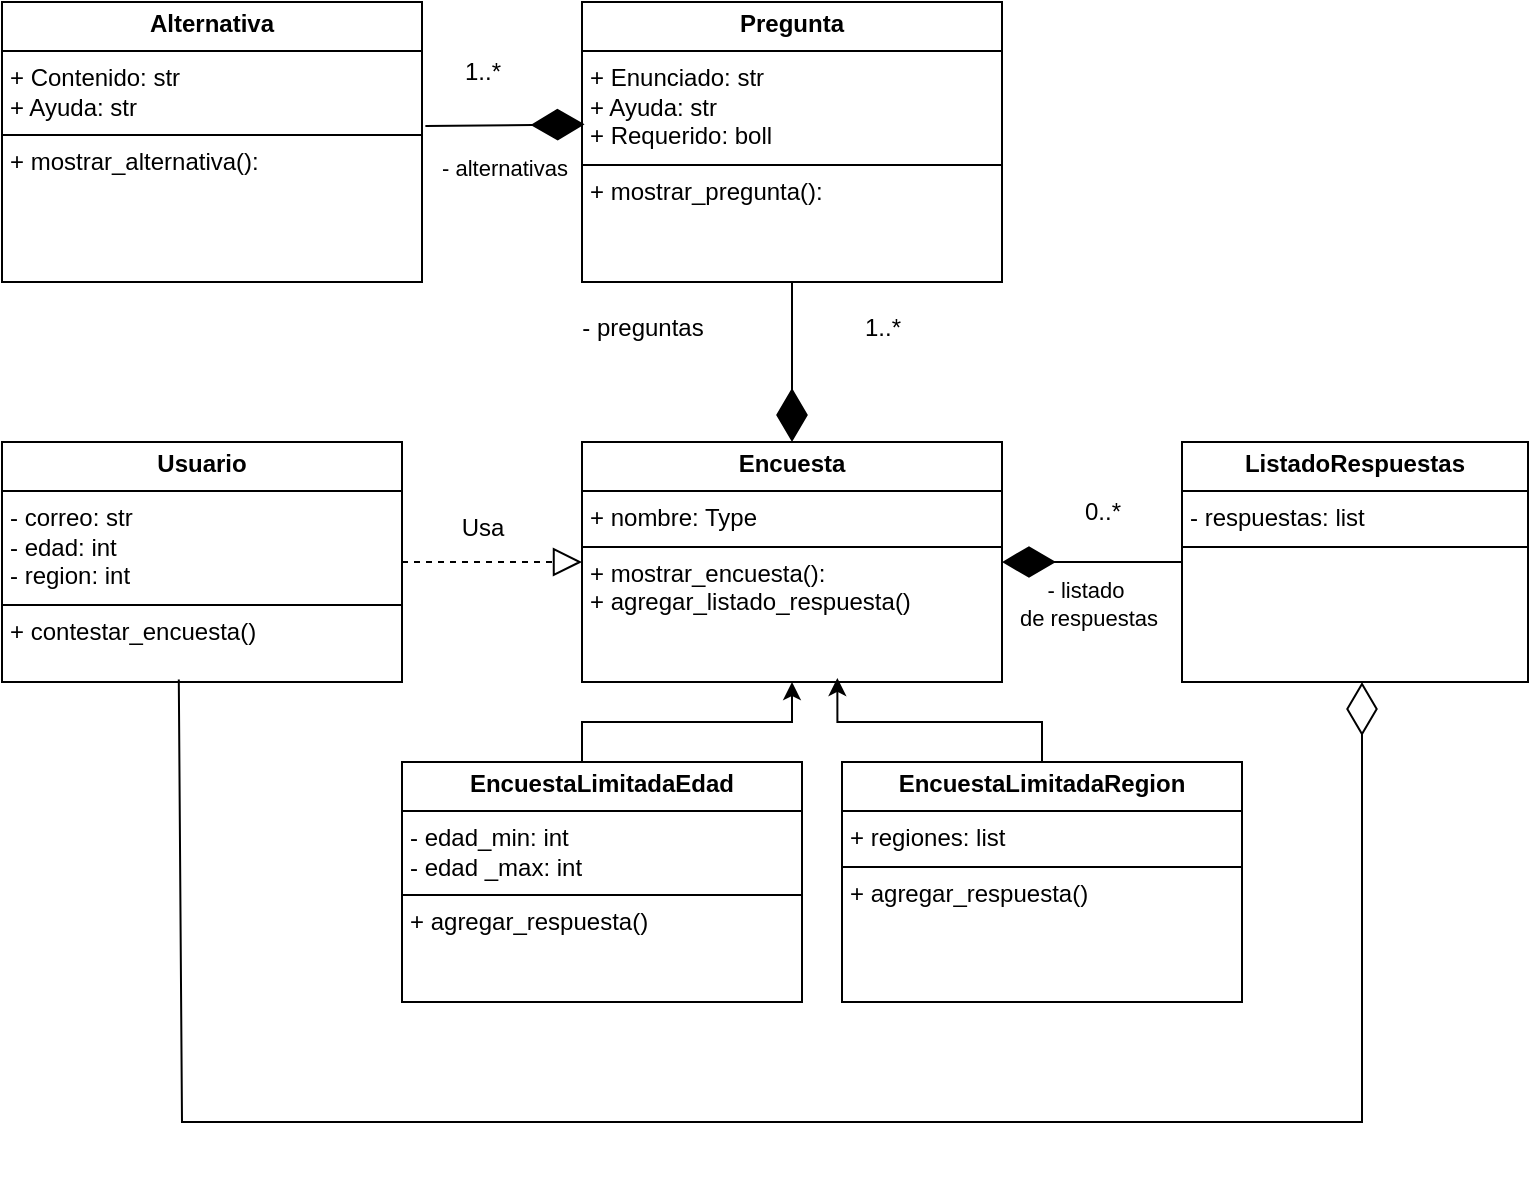<mxfile version="24.2.0" type="device">
  <diagram name="Página-1" id="4rSX7CRqO0XROj8m8WI2">
    <mxGraphModel dx="1002" dy="569" grid="1" gridSize="10" guides="1" tooltips="1" connect="1" arrows="1" fold="1" page="1" pageScale="1" pageWidth="827" pageHeight="1169" math="0" shadow="0">
      <root>
        <mxCell id="0" />
        <mxCell id="1" parent="0" />
        <mxCell id="yfBfHdjdKjLuLSBJ98rA-3" value="&lt;p style=&quot;margin:0px;margin-top:4px;text-align:center;&quot;&gt;&lt;b&gt;Alternativa&lt;/b&gt;&lt;/p&gt;&lt;hr size=&quot;1&quot; style=&quot;border-style:solid;&quot;&gt;&lt;p style=&quot;margin:0px;margin-left:4px;&quot;&gt;+ Contenido: str&lt;/p&gt;&lt;p style=&quot;margin:0px;margin-left:4px;&quot;&gt;+ Ayuda: str&lt;/p&gt;&lt;hr size=&quot;1&quot; style=&quot;border-style:solid;&quot;&gt;&lt;p style=&quot;margin:0px;margin-left:4px;&quot;&gt;+ mostrar_alternativa():&lt;/p&gt;" style="verticalAlign=top;align=left;overflow=fill;html=1;whiteSpace=wrap;" vertex="1" parent="1">
          <mxGeometry x="40" y="40" width="210" height="140" as="geometry" />
        </mxCell>
        <mxCell id="yfBfHdjdKjLuLSBJ98rA-5" value="&lt;p style=&quot;margin:0px;margin-top:4px;text-align:center;&quot;&gt;&lt;b&gt;Pregunta&lt;/b&gt;&lt;/p&gt;&lt;hr size=&quot;1&quot; style=&quot;border-style:solid;&quot;&gt;&lt;p style=&quot;margin:0px;margin-left:4px;&quot;&gt;+ Enunciado: str&lt;/p&gt;&lt;p style=&quot;margin:0px;margin-left:4px;&quot;&gt;+ Ayuda: str&lt;/p&gt;&lt;p style=&quot;margin:0px;margin-left:4px;&quot;&gt;+ Requerido: boll&lt;/p&gt;&lt;hr size=&quot;1&quot; style=&quot;border-style:solid;&quot;&gt;&lt;p style=&quot;margin:0px;margin-left:4px;&quot;&gt;+ mostrar_pregunta():&lt;/p&gt;" style="verticalAlign=top;align=left;overflow=fill;html=1;whiteSpace=wrap;" vertex="1" parent="1">
          <mxGeometry x="330" y="40" width="210" height="140" as="geometry" />
        </mxCell>
        <mxCell id="yfBfHdjdKjLuLSBJ98rA-7" value="" style="endArrow=diamondThin;endFill=1;endSize=24;html=1;rounded=0;entryX=0.006;entryY=0.437;entryDx=0;entryDy=0;entryPerimeter=0;exitX=1.008;exitY=0.443;exitDx=0;exitDy=0;exitPerimeter=0;" edge="1" parent="1" source="yfBfHdjdKjLuLSBJ98rA-3" target="yfBfHdjdKjLuLSBJ98rA-5">
          <mxGeometry width="160" relative="1" as="geometry">
            <mxPoint x="250" y="101" as="sourcePoint" />
            <mxPoint x="360" y="100" as="targetPoint" />
          </mxGeometry>
        </mxCell>
        <mxCell id="yfBfHdjdKjLuLSBJ98rA-8" value="- alternativas" style="edgeLabel;html=1;align=center;verticalAlign=middle;resizable=0;points=[];" vertex="1" connectable="0" parent="yfBfHdjdKjLuLSBJ98rA-7">
          <mxGeometry x="-0.253" relative="1" as="geometry">
            <mxPoint x="10" y="21" as="offset" />
          </mxGeometry>
        </mxCell>
        <mxCell id="yfBfHdjdKjLuLSBJ98rA-9" value="1..*" style="text;html=1;align=center;verticalAlign=middle;resizable=0;points=[];autosize=1;strokeColor=none;fillColor=none;" vertex="1" parent="1">
          <mxGeometry x="260" y="60" width="40" height="30" as="geometry" />
        </mxCell>
        <mxCell id="yfBfHdjdKjLuLSBJ98rA-10" value="&lt;p style=&quot;margin:0px;margin-top:4px;text-align:center;&quot;&gt;&lt;b&gt;Encuesta&lt;/b&gt;&lt;/p&gt;&lt;hr size=&quot;1&quot; style=&quot;border-style:solid;&quot;&gt;&lt;p style=&quot;margin:0px;margin-left:4px;&quot;&gt;+ nombre: Type&lt;/p&gt;&lt;hr size=&quot;1&quot; style=&quot;border-style:solid;&quot;&gt;&lt;p style=&quot;margin:0px;margin-left:4px;&quot;&gt;+ mostrar_encuesta():&lt;br&gt;&lt;/p&gt;&lt;p style=&quot;margin:0px;margin-left:4px;&quot;&gt;+ agregar_listado_respuesta()&lt;/p&gt;" style="verticalAlign=top;align=left;overflow=fill;html=1;whiteSpace=wrap;" vertex="1" parent="1">
          <mxGeometry x="330" y="260" width="210" height="120" as="geometry" />
        </mxCell>
        <mxCell id="yfBfHdjdKjLuLSBJ98rA-11" value="" style="endArrow=diamondThin;endFill=1;endSize=24;html=1;rounded=0;entryX=0.5;entryY=0;entryDx=0;entryDy=0;exitX=0.5;exitY=1;exitDx=0;exitDy=0;" edge="1" parent="1" source="yfBfHdjdKjLuLSBJ98rA-5" target="yfBfHdjdKjLuLSBJ98rA-10">
          <mxGeometry width="160" relative="1" as="geometry">
            <mxPoint x="458" y="180" as="sourcePoint" />
            <mxPoint x="457.6" y="260.0" as="targetPoint" />
            <Array as="points" />
          </mxGeometry>
        </mxCell>
        <mxCell id="yfBfHdjdKjLuLSBJ98rA-12" value="- preguntas" style="text;html=1;align=center;verticalAlign=middle;resizable=0;points=[];autosize=1;strokeColor=none;fillColor=none;" vertex="1" parent="1">
          <mxGeometry x="320" y="188" width="80" height="30" as="geometry" />
        </mxCell>
        <mxCell id="yfBfHdjdKjLuLSBJ98rA-13" value="1..*" style="text;html=1;align=center;verticalAlign=middle;resizable=0;points=[];autosize=1;strokeColor=none;fillColor=none;" vertex="1" parent="1">
          <mxGeometry x="460" y="188" width="40" height="30" as="geometry" />
        </mxCell>
        <mxCell id="yfBfHdjdKjLuLSBJ98rA-22" value="" style="edgeStyle=orthogonalEdgeStyle;rounded=0;orthogonalLoop=1;jettySize=auto;html=1;entryX=0.5;entryY=1;entryDx=0;entryDy=0;exitX=0.45;exitY=0;exitDx=0;exitDy=0;exitPerimeter=0;" edge="1" parent="1" source="yfBfHdjdKjLuLSBJ98rA-14" target="yfBfHdjdKjLuLSBJ98rA-10">
          <mxGeometry relative="1" as="geometry">
            <mxPoint x="448" y="382" as="targetPoint" />
          </mxGeometry>
        </mxCell>
        <mxCell id="yfBfHdjdKjLuLSBJ98rA-14" value="&lt;p style=&quot;margin:0px;margin-top:4px;text-align:center;&quot;&gt;&lt;b&gt;EncuestaLimitadaEdad&lt;/b&gt;&lt;/p&gt;&lt;hr size=&quot;1&quot; style=&quot;border-style:solid;&quot;&gt;&lt;p style=&quot;margin:0px;margin-left:4px;&quot;&gt;- edad_min: int&lt;/p&gt;&lt;p style=&quot;margin:0px;margin-left:4px;&quot;&gt;- edad _max: int&lt;/p&gt;&lt;hr size=&quot;1&quot; style=&quot;border-style:solid;&quot;&gt;&lt;p style=&quot;margin:0px;margin-left:4px;&quot;&gt;&lt;span style=&quot;background-color: initial;&quot;&gt;+ agregar_respuesta()&lt;/span&gt;&lt;br&gt;&lt;/p&gt;" style="verticalAlign=top;align=left;overflow=fill;html=1;whiteSpace=wrap;" vertex="1" parent="1">
          <mxGeometry x="240" y="420" width="200" height="120" as="geometry" />
        </mxCell>
        <mxCell id="yfBfHdjdKjLuLSBJ98rA-15" value="&lt;p style=&quot;margin:0px;margin-top:4px;text-align:center;&quot;&gt;&lt;b&gt;EncuestaLimitadaRegion&lt;/b&gt;&lt;/p&gt;&lt;hr size=&quot;1&quot; style=&quot;border-style:solid;&quot;&gt;&lt;p style=&quot;margin:0px;margin-left:4px;&quot;&gt;+ regiones: list&lt;/p&gt;&lt;hr size=&quot;1&quot; style=&quot;border-style:solid;&quot;&gt;&lt;p style=&quot;margin:0px;margin-left:4px;&quot;&gt;&lt;span style=&quot;background-color: initial;&quot;&gt;+ agregar_respuesta()&lt;/span&gt;&lt;br&gt;&lt;/p&gt;" style="verticalAlign=top;align=left;overflow=fill;html=1;whiteSpace=wrap;" vertex="1" parent="1">
          <mxGeometry x="460" y="420" width="200" height="120" as="geometry" />
        </mxCell>
        <mxCell id="yfBfHdjdKjLuLSBJ98rA-18" value="&lt;p style=&quot;margin:0px;margin-top:4px;text-align:center;&quot;&gt;&lt;b&gt;Usuario&lt;/b&gt;&lt;/p&gt;&lt;hr size=&quot;1&quot; style=&quot;border-style:solid;&quot;&gt;&lt;p style=&quot;margin:0px;margin-left:4px;&quot;&gt;- correo: str&lt;/p&gt;&lt;p style=&quot;margin:0px;margin-left:4px;&quot;&gt;- edad: int&lt;/p&gt;&lt;p style=&quot;margin:0px;margin-left:4px;&quot;&gt;- region: int&lt;/p&gt;&lt;hr size=&quot;1&quot; style=&quot;border-style:solid;&quot;&gt;&lt;p style=&quot;margin:0px;margin-left:4px;&quot;&gt;+ contestar_encuesta&lt;span style=&quot;background-color: initial;&quot;&gt;()&lt;/span&gt;&lt;/p&gt;" style="verticalAlign=top;align=left;overflow=fill;html=1;whiteSpace=wrap;" vertex="1" parent="1">
          <mxGeometry x="40" y="260" width="200" height="120" as="geometry" />
        </mxCell>
        <mxCell id="yfBfHdjdKjLuLSBJ98rA-26" value="&lt;p style=&quot;margin:0px;margin-top:4px;text-align:center;&quot;&gt;&lt;b&gt;ListadoRespuestas&lt;/b&gt;&lt;/p&gt;&lt;hr size=&quot;1&quot; style=&quot;border-style:solid;&quot;&gt;&lt;p style=&quot;margin:0px;margin-left:4px;&quot;&gt;- respuestas: list&lt;/p&gt;&lt;hr size=&quot;1&quot; style=&quot;border-style:solid;&quot;&gt;&lt;p style=&quot;margin:0px;margin-left:4px;&quot;&gt;&lt;br&gt;&lt;/p&gt;" style="verticalAlign=top;align=left;overflow=fill;html=1;whiteSpace=wrap;" vertex="1" parent="1">
          <mxGeometry x="630" y="260" width="173" height="120" as="geometry" />
        </mxCell>
        <mxCell id="yfBfHdjdKjLuLSBJ98rA-30" value="" style="edgeStyle=orthogonalEdgeStyle;rounded=0;orthogonalLoop=1;jettySize=auto;html=1;entryX=0.608;entryY=0.983;entryDx=0;entryDy=0;exitX=0.5;exitY=0;exitDx=0;exitDy=0;entryPerimeter=0;" edge="1" parent="1" source="yfBfHdjdKjLuLSBJ98rA-15" target="yfBfHdjdKjLuLSBJ98rA-10">
          <mxGeometry relative="1" as="geometry">
            <mxPoint x="370" y="430" as="sourcePoint" />
            <mxPoint x="480" y="390" as="targetPoint" />
          </mxGeometry>
        </mxCell>
        <mxCell id="yfBfHdjdKjLuLSBJ98rA-32" value="" style="endArrow=diamondThin;endFill=1;endSize=24;html=1;rounded=0;entryX=1;entryY=0.5;entryDx=0;entryDy=0;exitX=0;exitY=0.5;exitDx=0;exitDy=0;" edge="1" parent="1" source="yfBfHdjdKjLuLSBJ98rA-26" target="yfBfHdjdKjLuLSBJ98rA-10">
          <mxGeometry width="160" relative="1" as="geometry">
            <mxPoint x="590" y="340" as="sourcePoint" />
            <mxPoint x="721" y="341" as="targetPoint" />
          </mxGeometry>
        </mxCell>
        <mxCell id="yfBfHdjdKjLuLSBJ98rA-33" value="- listado&amp;nbsp;&lt;div&gt;de respuestas&lt;/div&gt;" style="edgeLabel;html=1;align=center;verticalAlign=middle;resizable=0;points=[];" vertex="1" connectable="0" parent="yfBfHdjdKjLuLSBJ98rA-32">
          <mxGeometry x="-0.253" relative="1" as="geometry">
            <mxPoint x="-14" y="21" as="offset" />
          </mxGeometry>
        </mxCell>
        <mxCell id="yfBfHdjdKjLuLSBJ98rA-35" value="" style="endArrow=block;dashed=1;endFill=0;endSize=12;html=1;rounded=0;entryX=0;entryY=0.5;entryDx=0;entryDy=0;exitX=1;exitY=0.5;exitDx=0;exitDy=0;" edge="1" parent="1" source="yfBfHdjdKjLuLSBJ98rA-18" target="yfBfHdjdKjLuLSBJ98rA-10">
          <mxGeometry width="160" relative="1" as="geometry">
            <mxPoint x="240" y="319.5" as="sourcePoint" />
            <mxPoint x="330" y="320" as="targetPoint" />
          </mxGeometry>
        </mxCell>
        <mxCell id="yfBfHdjdKjLuLSBJ98rA-36" value="Usa" style="text;html=1;align=center;verticalAlign=middle;resizable=0;points=[];autosize=1;strokeColor=none;fillColor=none;" vertex="1" parent="1">
          <mxGeometry x="260" y="288" width="40" height="30" as="geometry" />
        </mxCell>
        <mxCell id="yfBfHdjdKjLuLSBJ98rA-37" value="0..*" style="text;html=1;align=center;verticalAlign=middle;resizable=0;points=[];autosize=1;strokeColor=none;fillColor=none;" vertex="1" parent="1">
          <mxGeometry x="570" y="280" width="40" height="30" as="geometry" />
        </mxCell>
        <mxCell id="yfBfHdjdKjLuLSBJ98rA-38" value="" style="endArrow=diamondThin;endFill=0;endSize=24;html=1;rounded=0;exitX=0.442;exitY=0.99;exitDx=0;exitDy=0;exitPerimeter=0;" edge="1" parent="1" source="yfBfHdjdKjLuLSBJ98rA-18">
          <mxGeometry width="160" relative="1" as="geometry">
            <mxPoint x="145.9" y="382.76" as="sourcePoint" />
            <mxPoint x="720" y="380" as="targetPoint" />
            <Array as="points">
              <mxPoint x="130" y="600" />
              <mxPoint x="720" y="600" />
            </Array>
          </mxGeometry>
        </mxCell>
        <mxCell id="yfBfHdjdKjLuLSBJ98rA-41" style="edgeStyle=orthogonalEdgeStyle;rounded=0;orthogonalLoop=1;jettySize=auto;html=1;exitX=0.5;exitY=1;exitDx=0;exitDy=0;" edge="1" parent="1" source="yfBfHdjdKjLuLSBJ98rA-14" target="yfBfHdjdKjLuLSBJ98rA-14">
          <mxGeometry relative="1" as="geometry" />
        </mxCell>
      </root>
    </mxGraphModel>
  </diagram>
</mxfile>
